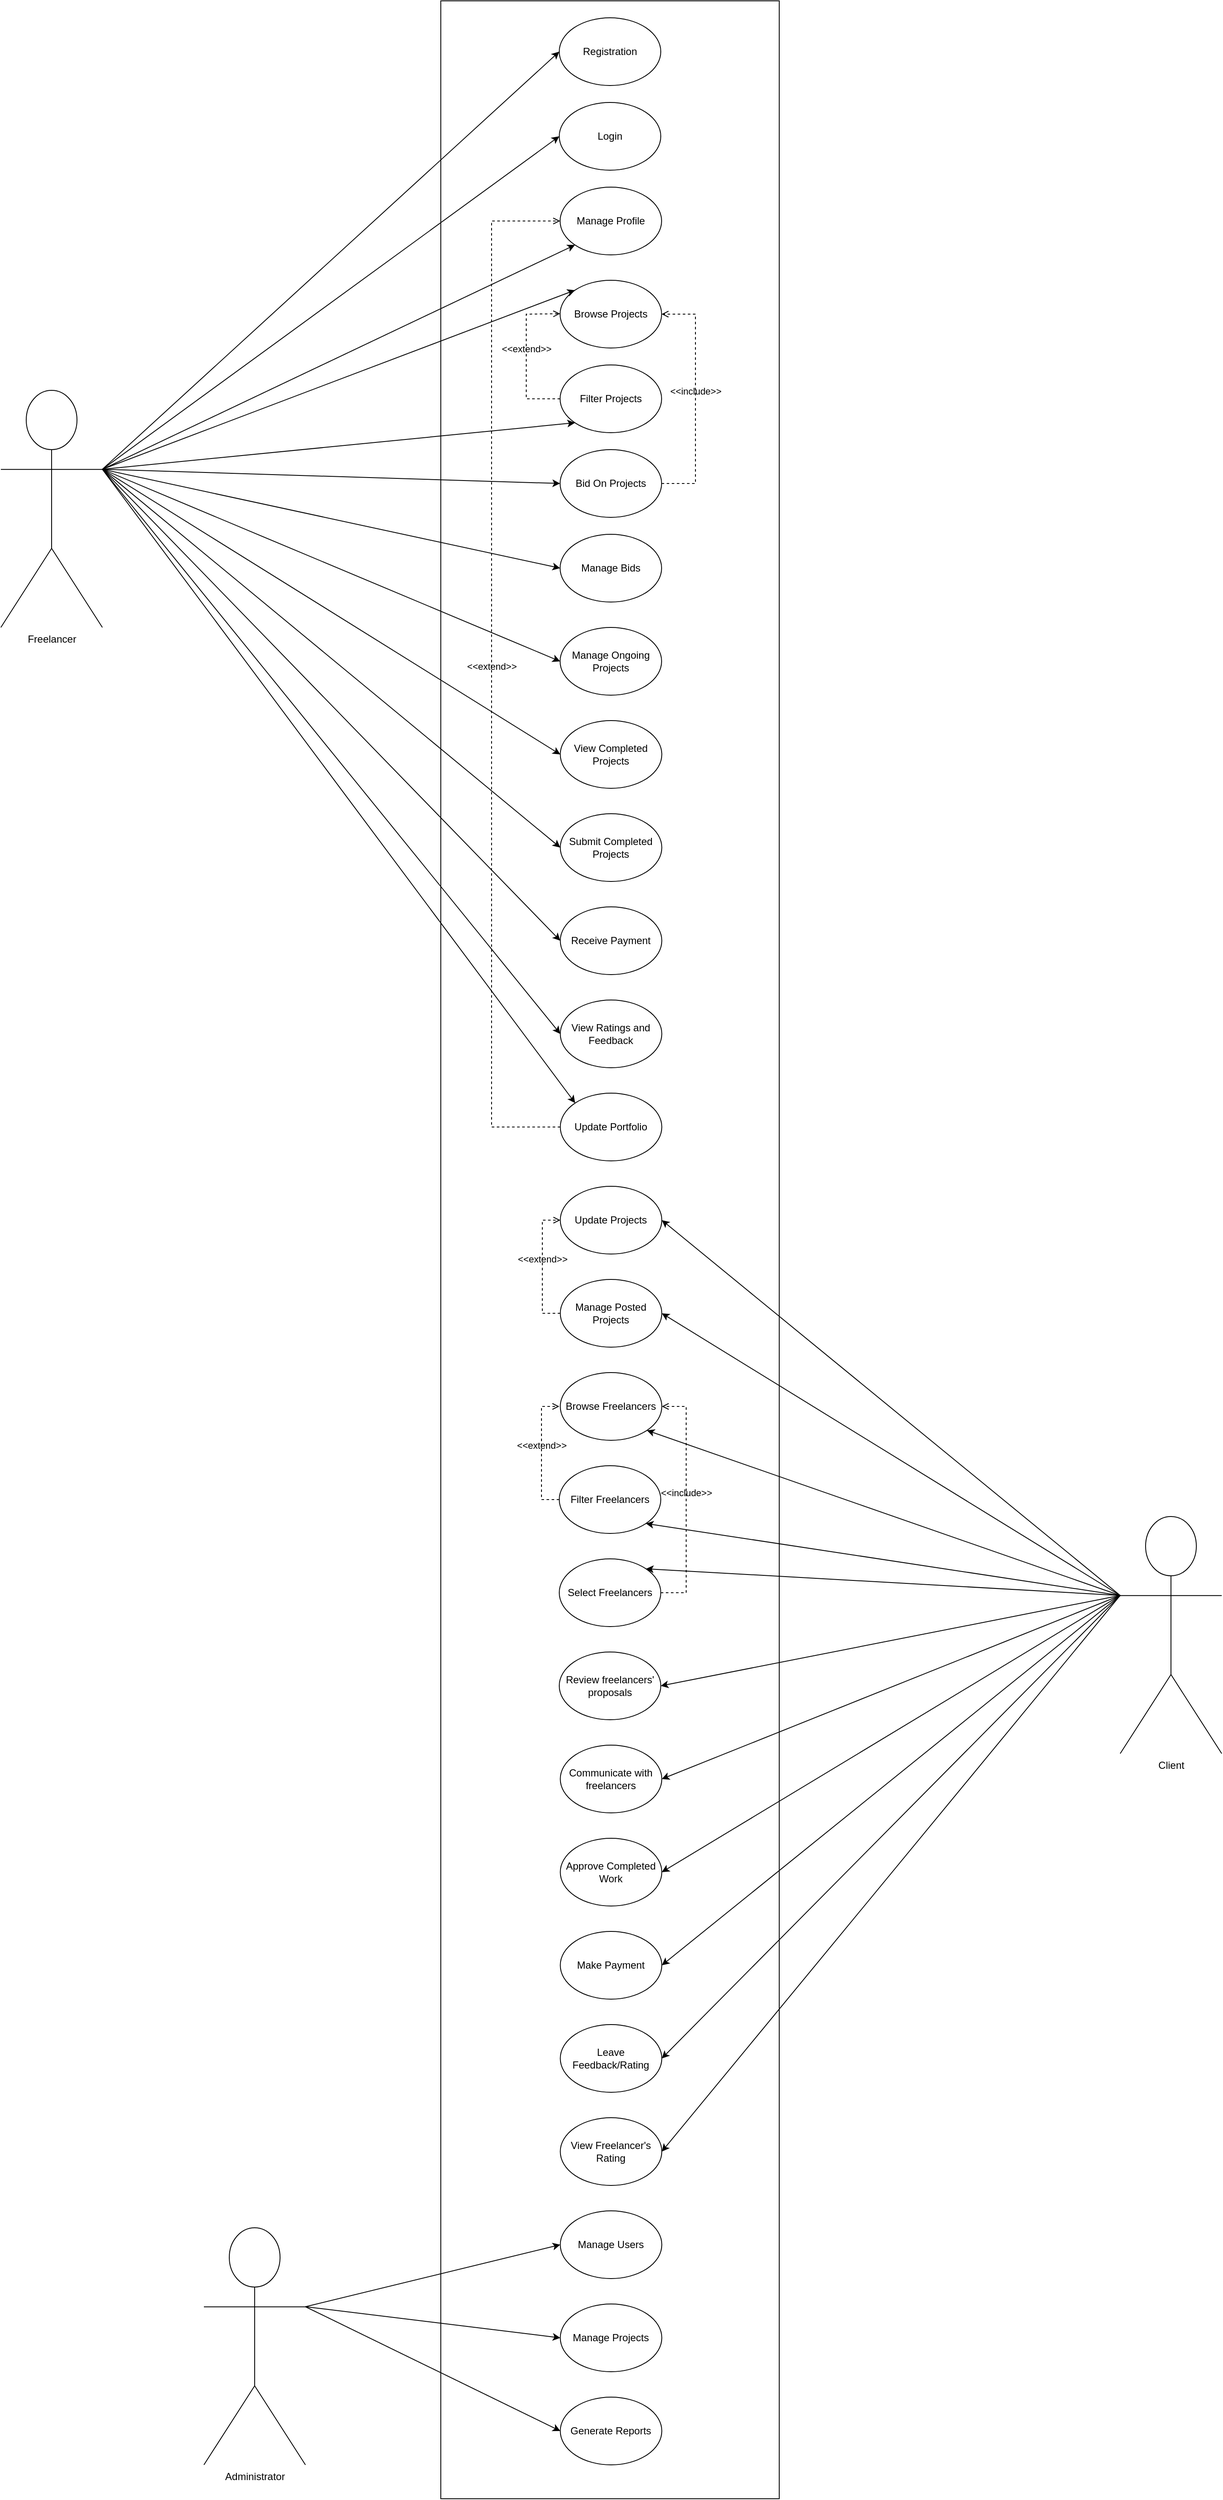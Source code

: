 <mxfile version="24.7.16">
  <diagram name="Page-1" id="oeZqWXinHDKg7icZBTzm">
    <mxGraphModel dx="2385" dy="1275" grid="1" gridSize="10" guides="1" tooltips="1" connect="1" arrows="1" fold="1" page="0" pageScale="1" pageWidth="850" pageHeight="1100" math="0" shadow="0">
      <root>
        <mxCell id="0" />
        <mxCell id="1" parent="0" />
        <mxCell id="S6WGJwwI-2qXbm39gYA7-1" value="" style="rounded=0;whiteSpace=wrap;html=1;" parent="1" vertex="1">
          <mxGeometry x="360" y="-30" width="400" height="2950" as="geometry" />
        </mxCell>
        <mxCell id="S6WGJwwI-2qXbm39gYA7-2" value="Login" style="ellipse;whiteSpace=wrap;html=1;" parent="1" vertex="1">
          <mxGeometry x="500" y="90" width="120" height="80" as="geometry" />
        </mxCell>
        <mxCell id="S6WGJwwI-2qXbm39gYA7-11" value="Manage Profile" style="ellipse;whiteSpace=wrap;html=1;" parent="1" vertex="1">
          <mxGeometry x="500.98" y="190" width="120" height="80" as="geometry" />
        </mxCell>
        <mxCell id="S6WGJwwI-2qXbm39gYA7-21" value="Browse Projects" style="ellipse;whiteSpace=wrap;html=1;" parent="1" vertex="1">
          <mxGeometry x="500.98" y="300" width="120" height="80" as="geometry" />
        </mxCell>
        <mxCell id="S6WGJwwI-2qXbm39gYA7-22" value="Filter Projects" style="ellipse;whiteSpace=wrap;html=1;" parent="1" vertex="1">
          <mxGeometry x="500.98" y="400" width="120" height="80" as="geometry" />
        </mxCell>
        <mxCell id="S6WGJwwI-2qXbm39gYA7-24" value="&amp;lt;&amp;lt;extend&amp;gt;&amp;gt;" style="html=1;verticalAlign=bottom;labelBackgroundColor=none;endArrow=open;endFill=0;dashed=1;rounded=0;exitX=0;exitY=0.5;exitDx=0;exitDy=0;" parent="1" source="S6WGJwwI-2qXbm39gYA7-22" edge="1">
          <mxGeometry width="160" relative="1" as="geometry">
            <mxPoint x="340.98" y="339.52" as="sourcePoint" />
            <mxPoint x="500.98" y="339.52" as="targetPoint" />
            <Array as="points">
              <mxPoint x="460.98" y="440" />
              <mxPoint x="460.98" y="390" />
              <mxPoint x="460.98" y="340" />
            </Array>
          </mxGeometry>
        </mxCell>
        <mxCell id="S6WGJwwI-2qXbm39gYA7-25" value="Bid On Projects" style="ellipse;whiteSpace=wrap;html=1;" parent="1" vertex="1">
          <mxGeometry x="500.98" y="500" width="120" height="80" as="geometry" />
        </mxCell>
        <mxCell id="S6WGJwwI-2qXbm39gYA7-27" value="Manage Bids" style="ellipse;whiteSpace=wrap;html=1;" parent="1" vertex="1">
          <mxGeometry x="500.98" y="600" width="120" height="80" as="geometry" />
        </mxCell>
        <mxCell id="S6WGJwwI-2qXbm39gYA7-29" value="Manage Ongoing Projects" style="ellipse;whiteSpace=wrap;html=1;" parent="1" vertex="1">
          <mxGeometry x="500.98" y="710" width="120" height="80" as="geometry" />
        </mxCell>
        <mxCell id="S6WGJwwI-2qXbm39gYA7-49" value="View Completed Projects" style="ellipse;whiteSpace=wrap;html=1;" parent="1" vertex="1">
          <mxGeometry x="501.22" y="820" width="120" height="80" as="geometry" />
        </mxCell>
        <mxCell id="S6WGJwwI-2qXbm39gYA7-50" value="Submit Completed Projects" style="ellipse;whiteSpace=wrap;html=1;" parent="1" vertex="1">
          <mxGeometry x="501.22" y="930" width="120" height="80" as="geometry" />
        </mxCell>
        <mxCell id="S6WGJwwI-2qXbm39gYA7-51" value="Receive Payment" style="ellipse;whiteSpace=wrap;html=1;" parent="1" vertex="1">
          <mxGeometry x="501.22" y="1040" width="120" height="80" as="geometry" />
        </mxCell>
        <mxCell id="S6WGJwwI-2qXbm39gYA7-52" value="View Ratings and Feedback" style="ellipse;whiteSpace=wrap;html=1;" parent="1" vertex="1">
          <mxGeometry x="501.22" y="1150" width="120" height="80" as="geometry" />
        </mxCell>
        <mxCell id="S6WGJwwI-2qXbm39gYA7-53" value="Update Portfolio" style="ellipse;whiteSpace=wrap;html=1;" parent="1" vertex="1">
          <mxGeometry x="501.22" y="1260" width="120" height="80" as="geometry" />
        </mxCell>
        <mxCell id="S6WGJwwI-2qXbm39gYA7-54" value="&amp;lt;&amp;lt;include&amp;gt;&amp;gt;" style="html=1;verticalAlign=bottom;labelBackgroundColor=none;endArrow=open;endFill=0;dashed=1;rounded=0;exitX=1;exitY=0.5;exitDx=0;exitDy=0;entryX=1;entryY=0.5;entryDx=0;entryDy=0;" parent="1" source="S6WGJwwI-2qXbm39gYA7-25" target="S6WGJwwI-2qXbm39gYA7-21" edge="1">
          <mxGeometry width="160" relative="1" as="geometry">
            <mxPoint x="770.98" y="370" as="sourcePoint" />
            <mxPoint x="930.98" y="370" as="targetPoint" />
            <Array as="points">
              <mxPoint x="660.98" y="540" />
              <mxPoint x="660.98" y="450" />
              <mxPoint x="660.98" y="340" />
            </Array>
          </mxGeometry>
        </mxCell>
        <mxCell id="S6WGJwwI-2qXbm39gYA7-55" value="&amp;lt;&amp;lt;extend&amp;gt;&amp;gt;" style="html=1;verticalAlign=bottom;labelBackgroundColor=none;endArrow=open;endFill=0;dashed=1;rounded=0;entryX=0;entryY=0.5;entryDx=0;entryDy=0;exitX=0;exitY=0.5;exitDx=0;exitDy=0;" parent="1" source="S6WGJwwI-2qXbm39gYA7-53" target="S6WGJwwI-2qXbm39gYA7-11" edge="1">
          <mxGeometry width="160" relative="1" as="geometry">
            <mxPoint x="160" y="940" as="sourcePoint" />
            <mxPoint x="210" y="520" as="targetPoint" />
            <Array as="points">
              <mxPoint x="420" y="1300" />
              <mxPoint x="420" y="770" />
              <mxPoint x="420" y="230" />
            </Array>
          </mxGeometry>
        </mxCell>
        <mxCell id="S6WGJwwI-2qXbm39gYA7-56" value="Update Projects" style="ellipse;whiteSpace=wrap;html=1;" parent="1" vertex="1">
          <mxGeometry x="501.22" y="1370" width="120" height="80" as="geometry" />
        </mxCell>
        <mxCell id="S6WGJwwI-2qXbm39gYA7-57" value="Manage Posted Projects" style="ellipse;whiteSpace=wrap;html=1;" parent="1" vertex="1">
          <mxGeometry x="501.22" y="1480" width="120" height="80" as="geometry" />
        </mxCell>
        <mxCell id="S6WGJwwI-2qXbm39gYA7-58" value="&amp;lt;&amp;lt;extend&amp;gt;&amp;gt;" style="html=1;verticalAlign=bottom;labelBackgroundColor=none;endArrow=open;endFill=0;dashed=1;rounded=0;entryX=0;entryY=0.5;entryDx=0;entryDy=0;exitX=0;exitY=0.5;exitDx=0;exitDy=0;" parent="1" source="S6WGJwwI-2qXbm39gYA7-57" target="S6WGJwwI-2qXbm39gYA7-56" edge="1">
          <mxGeometry width="160" relative="1" as="geometry">
            <mxPoint x="501" y="1510" as="sourcePoint" />
            <mxPoint x="630" y="1510" as="targetPoint" />
            <Array as="points">
              <mxPoint x="480" y="1520" />
              <mxPoint x="480" y="1470" />
              <mxPoint x="480" y="1410" />
            </Array>
          </mxGeometry>
        </mxCell>
        <mxCell id="S6WGJwwI-2qXbm39gYA7-59" value="Browse Freelancers" style="ellipse;whiteSpace=wrap;html=1;" parent="1" vertex="1">
          <mxGeometry x="501.22" y="1590" width="120" height="80" as="geometry" />
        </mxCell>
        <mxCell id="S6WGJwwI-2qXbm39gYA7-60" value="Filter Freelancers" style="ellipse;whiteSpace=wrap;html=1;" parent="1" vertex="1">
          <mxGeometry x="500" y="1700" width="120" height="80" as="geometry" />
        </mxCell>
        <mxCell id="S6WGJwwI-2qXbm39gYA7-62" value="&amp;lt;&amp;lt;extend&amp;gt;&amp;gt;" style="html=1;verticalAlign=bottom;labelBackgroundColor=none;endArrow=open;endFill=0;dashed=1;rounded=0;entryX=0;entryY=0.5;entryDx=0;entryDy=0;exitX=0;exitY=0.5;exitDx=0;exitDy=0;" parent="1" edge="1">
          <mxGeometry width="160" relative="1" as="geometry">
            <mxPoint x="500" y="1740" as="sourcePoint" />
            <mxPoint x="500" y="1630" as="targetPoint" />
            <Array as="points">
              <mxPoint x="479" y="1740" />
              <mxPoint x="479" y="1690" />
              <mxPoint x="479" y="1630" />
            </Array>
          </mxGeometry>
        </mxCell>
        <mxCell id="S6WGJwwI-2qXbm39gYA7-63" value="Select Freelancers" style="ellipse;whiteSpace=wrap;html=1;" parent="1" vertex="1">
          <mxGeometry x="500" y="1810" width="120" height="80" as="geometry" />
        </mxCell>
        <mxCell id="S6WGJwwI-2qXbm39gYA7-65" value="&amp;lt;&amp;lt;include&amp;gt;&amp;gt;" style="html=1;verticalAlign=bottom;labelBackgroundColor=none;endArrow=open;endFill=0;dashed=1;rounded=0;exitX=1;exitY=0.5;exitDx=0;exitDy=0;entryX=1;entryY=0.5;entryDx=0;entryDy=0;" parent="1" source="S6WGJwwI-2qXbm39gYA7-63" target="S6WGJwwI-2qXbm39gYA7-59" edge="1">
          <mxGeometry width="160" relative="1" as="geometry">
            <mxPoint x="840" y="1660" as="sourcePoint" />
            <mxPoint x="1000" y="1660" as="targetPoint" />
            <Array as="points">
              <mxPoint x="650" y="1850" />
              <mxPoint x="650" y="1740" />
              <mxPoint x="650" y="1630" />
            </Array>
          </mxGeometry>
        </mxCell>
        <mxCell id="S6WGJwwI-2qXbm39gYA7-66" value="Review freelancers&#39; proposals" style="ellipse;whiteSpace=wrap;html=1;" parent="1" vertex="1">
          <mxGeometry x="500" y="1920" width="120" height="80" as="geometry" />
        </mxCell>
        <mxCell id="S6WGJwwI-2qXbm39gYA7-67" value="Communicate with freelancers" style="ellipse;whiteSpace=wrap;html=1;" parent="1" vertex="1">
          <mxGeometry x="501.22" y="2030" width="120" height="80" as="geometry" />
        </mxCell>
        <mxCell id="S6WGJwwI-2qXbm39gYA7-68" value="Approve Completed Work" style="ellipse;whiteSpace=wrap;html=1;" parent="1" vertex="1">
          <mxGeometry x="501.22" y="2140" width="120" height="80" as="geometry" />
        </mxCell>
        <mxCell id="S6WGJwwI-2qXbm39gYA7-69" value="Make Payment" style="ellipse;whiteSpace=wrap;html=1;" parent="1" vertex="1">
          <mxGeometry x="501.22" y="2250" width="120" height="80" as="geometry" />
        </mxCell>
        <mxCell id="S6WGJwwI-2qXbm39gYA7-70" value="Leave Feedback/Rating" style="ellipse;whiteSpace=wrap;html=1;" parent="1" vertex="1">
          <mxGeometry x="501.22" y="2360" width="120" height="80" as="geometry" />
        </mxCell>
        <mxCell id="S6WGJwwI-2qXbm39gYA7-71" value="View Freelancer&#39;s Rating" style="ellipse;whiteSpace=wrap;html=1;" parent="1" vertex="1">
          <mxGeometry x="501.22" y="2470" width="120" height="80" as="geometry" />
        </mxCell>
        <mxCell id="S6WGJwwI-2qXbm39gYA7-72" value="Manage Users" style="ellipse;whiteSpace=wrap;html=1;" parent="1" vertex="1">
          <mxGeometry x="501.22" y="2580" width="120" height="80" as="geometry" />
        </mxCell>
        <mxCell id="S6WGJwwI-2qXbm39gYA7-73" value="Manage Projects" style="ellipse;whiteSpace=wrap;html=1;" parent="1" vertex="1">
          <mxGeometry x="501.22" y="2690" width="120" height="80" as="geometry" />
        </mxCell>
        <mxCell id="S6WGJwwI-2qXbm39gYA7-74" value="Generate Reports" style="ellipse;whiteSpace=wrap;html=1;" parent="1" vertex="1">
          <mxGeometry x="501.22" y="2800" width="120" height="80" as="geometry" />
        </mxCell>
        <mxCell id="S6WGJwwI-2qXbm39gYA7-75" value="Registration" style="ellipse;whiteSpace=wrap;html=1;" parent="1" vertex="1">
          <mxGeometry x="500" y="-10" width="120" height="80" as="geometry" />
        </mxCell>
        <mxCell id="S6WGJwwI-2qXbm39gYA7-76" value="Administrator" style="shape=umlActor;verticalLabelPosition=bottom;verticalAlign=top;html=1;" parent="1" vertex="1">
          <mxGeometry x="80" y="2600" width="120" height="280" as="geometry" />
        </mxCell>
        <mxCell id="S6WGJwwI-2qXbm39gYA7-79" value="" style="endArrow=classic;html=1;rounded=0;exitX=1;exitY=0.333;exitDx=0;exitDy=0;exitPerimeter=0;entryX=0;entryY=0.5;entryDx=0;entryDy=0;" parent="1" source="S6WGJwwI-2qXbm39gYA7-76" target="S6WGJwwI-2qXbm39gYA7-72" edge="1">
          <mxGeometry width="50" height="50" relative="1" as="geometry">
            <mxPoint x="270" y="2750" as="sourcePoint" />
            <mxPoint x="320" y="2700" as="targetPoint" />
          </mxGeometry>
        </mxCell>
        <mxCell id="S6WGJwwI-2qXbm39gYA7-80" value="" style="endArrow=classic;html=1;rounded=0;exitX=1;exitY=0.333;exitDx=0;exitDy=0;exitPerimeter=0;entryX=0;entryY=0.5;entryDx=0;entryDy=0;" parent="1" source="S6WGJwwI-2qXbm39gYA7-76" target="S6WGJwwI-2qXbm39gYA7-73" edge="1">
          <mxGeometry width="50" height="50" relative="1" as="geometry">
            <mxPoint x="200" y="2690" as="sourcePoint" />
            <mxPoint x="320" y="2700" as="targetPoint" />
          </mxGeometry>
        </mxCell>
        <mxCell id="S6WGJwwI-2qXbm39gYA7-81" value="" style="endArrow=classic;html=1;rounded=0;entryX=0;entryY=0.5;entryDx=0;entryDy=0;exitX=1;exitY=0.333;exitDx=0;exitDy=0;exitPerimeter=0;" parent="1" source="S6WGJwwI-2qXbm39gYA7-76" target="S6WGJwwI-2qXbm39gYA7-74" edge="1">
          <mxGeometry width="50" height="50" relative="1" as="geometry">
            <mxPoint x="200" y="2690" as="sourcePoint" />
            <mxPoint x="280" y="2720" as="targetPoint" />
          </mxGeometry>
        </mxCell>
        <mxCell id="S6WGJwwI-2qXbm39gYA7-84" value="Freelancer" style="shape=umlActor;verticalLabelPosition=bottom;verticalAlign=top;html=1;" parent="1" vertex="1">
          <mxGeometry x="-160" y="430" width="120" height="280" as="geometry" />
        </mxCell>
        <mxCell id="S6WGJwwI-2qXbm39gYA7-87" value="" style="endArrow=classic;html=1;rounded=0;exitX=1;exitY=0.333;exitDx=0;exitDy=0;exitPerimeter=0;entryX=0;entryY=0.5;entryDx=0;entryDy=0;" parent="1" source="S6WGJwwI-2qXbm39gYA7-84" target="S6WGJwwI-2qXbm39gYA7-75" edge="1">
          <mxGeometry width="50" height="50" relative="1" as="geometry">
            <mxPoint x="410" y="300" as="sourcePoint" />
            <mxPoint x="460" y="250" as="targetPoint" />
          </mxGeometry>
        </mxCell>
        <mxCell id="S6WGJwwI-2qXbm39gYA7-88" value="" style="endArrow=classic;html=1;rounded=0;exitX=1;exitY=0.333;exitDx=0;exitDy=0;exitPerimeter=0;entryX=0;entryY=0.5;entryDx=0;entryDy=0;" parent="1" source="S6WGJwwI-2qXbm39gYA7-84" target="S6WGJwwI-2qXbm39gYA7-2" edge="1">
          <mxGeometry width="50" height="50" relative="1" as="geometry">
            <mxPoint x="190" y="430" as="sourcePoint" />
            <mxPoint x="240" y="380" as="targetPoint" />
          </mxGeometry>
        </mxCell>
        <mxCell id="S6WGJwwI-2qXbm39gYA7-89" value="" style="endArrow=classic;html=1;rounded=0;exitX=1;exitY=0.333;exitDx=0;exitDy=0;exitPerimeter=0;entryX=0;entryY=1;entryDx=0;entryDy=0;" parent="1" source="S6WGJwwI-2qXbm39gYA7-84" target="S6WGJwwI-2qXbm39gYA7-11" edge="1">
          <mxGeometry width="50" height="50" relative="1" as="geometry">
            <mxPoint x="190" y="560" as="sourcePoint" />
            <mxPoint x="500" y="230" as="targetPoint" />
          </mxGeometry>
        </mxCell>
        <mxCell id="S6WGJwwI-2qXbm39gYA7-90" value="" style="endArrow=classic;html=1;rounded=0;exitX=1;exitY=0.333;exitDx=0;exitDy=0;exitPerimeter=0;entryX=0;entryY=0;entryDx=0;entryDy=0;" parent="1" source="S6WGJwwI-2qXbm39gYA7-84" target="S6WGJwwI-2qXbm39gYA7-21" edge="1">
          <mxGeometry width="50" height="50" relative="1" as="geometry">
            <mxPoint x="270" y="560" as="sourcePoint" />
            <mxPoint x="320" y="510" as="targetPoint" />
          </mxGeometry>
        </mxCell>
        <mxCell id="S6WGJwwI-2qXbm39gYA7-91" value="" style="endArrow=classic;html=1;rounded=0;exitX=1;exitY=0.333;exitDx=0;exitDy=0;exitPerimeter=0;entryX=0;entryY=1;entryDx=0;entryDy=0;" parent="1" source="S6WGJwwI-2qXbm39gYA7-84" target="S6WGJwwI-2qXbm39gYA7-22" edge="1">
          <mxGeometry width="50" height="50" relative="1" as="geometry">
            <mxPoint x="270" y="630" as="sourcePoint" />
            <mxPoint x="320" y="580" as="targetPoint" />
          </mxGeometry>
        </mxCell>
        <mxCell id="S6WGJwwI-2qXbm39gYA7-92" value="" style="endArrow=classic;html=1;rounded=0;exitX=1;exitY=0.333;exitDx=0;exitDy=0;exitPerimeter=0;entryX=0;entryY=0.5;entryDx=0;entryDy=0;" parent="1" source="S6WGJwwI-2qXbm39gYA7-84" target="S6WGJwwI-2qXbm39gYA7-25" edge="1">
          <mxGeometry width="50" height="50" relative="1" as="geometry">
            <mxPoint x="290" y="780" as="sourcePoint" />
            <mxPoint x="340" y="730" as="targetPoint" />
          </mxGeometry>
        </mxCell>
        <mxCell id="S6WGJwwI-2qXbm39gYA7-93" value="" style="endArrow=classic;html=1;rounded=0;exitX=1;exitY=0.333;exitDx=0;exitDy=0;exitPerimeter=0;entryX=0;entryY=0.5;entryDx=0;entryDy=0;" parent="1" source="S6WGJwwI-2qXbm39gYA7-84" target="S6WGJwwI-2qXbm39gYA7-27" edge="1">
          <mxGeometry width="50" height="50" relative="1" as="geometry">
            <mxPoint x="400" y="890" as="sourcePoint" />
            <mxPoint x="450" y="840" as="targetPoint" />
          </mxGeometry>
        </mxCell>
        <mxCell id="S6WGJwwI-2qXbm39gYA7-94" value="" style="endArrow=classic;html=1;rounded=0;exitX=1;exitY=0.333;exitDx=0;exitDy=0;exitPerimeter=0;entryX=0;entryY=0.5;entryDx=0;entryDy=0;" parent="1" source="S6WGJwwI-2qXbm39gYA7-84" target="S6WGJwwI-2qXbm39gYA7-29" edge="1">
          <mxGeometry width="50" height="50" relative="1" as="geometry">
            <mxPoint x="370" y="730" as="sourcePoint" />
            <mxPoint x="420" y="680" as="targetPoint" />
          </mxGeometry>
        </mxCell>
        <mxCell id="S6WGJwwI-2qXbm39gYA7-95" value="" style="endArrow=classic;html=1;rounded=0;exitX=1;exitY=0.333;exitDx=0;exitDy=0;exitPerimeter=0;entryX=0;entryY=0.5;entryDx=0;entryDy=0;" parent="1" source="S6WGJwwI-2qXbm39gYA7-84" target="S6WGJwwI-2qXbm39gYA7-49" edge="1">
          <mxGeometry width="50" height="50" relative="1" as="geometry">
            <mxPoint x="370" y="870" as="sourcePoint" />
            <mxPoint x="420" y="820" as="targetPoint" />
          </mxGeometry>
        </mxCell>
        <mxCell id="S6WGJwwI-2qXbm39gYA7-96" value="" style="endArrow=classic;html=1;rounded=0;exitX=1;exitY=0.333;exitDx=0;exitDy=0;exitPerimeter=0;entryX=0;entryY=0.5;entryDx=0;entryDy=0;" parent="1" source="S6WGJwwI-2qXbm39gYA7-84" target="S6WGJwwI-2qXbm39gYA7-50" edge="1">
          <mxGeometry width="50" height="50" relative="1" as="geometry">
            <mxPoint x="370" y="1120" as="sourcePoint" />
            <mxPoint x="420" y="1070" as="targetPoint" />
          </mxGeometry>
        </mxCell>
        <mxCell id="S6WGJwwI-2qXbm39gYA7-97" value="" style="endArrow=classic;html=1;rounded=0;exitX=1;exitY=0.333;exitDx=0;exitDy=0;exitPerimeter=0;entryX=0;entryY=0.5;entryDx=0;entryDy=0;" parent="1" source="S6WGJwwI-2qXbm39gYA7-84" target="S6WGJwwI-2qXbm39gYA7-51" edge="1">
          <mxGeometry width="50" height="50" relative="1" as="geometry">
            <mxPoint x="320" y="900" as="sourcePoint" />
            <mxPoint x="370" y="850" as="targetPoint" />
          </mxGeometry>
        </mxCell>
        <mxCell id="S6WGJwwI-2qXbm39gYA7-98" value="" style="endArrow=classic;html=1;rounded=0;entryX=0;entryY=0.5;entryDx=0;entryDy=0;exitX=1;exitY=0.333;exitDx=0;exitDy=0;exitPerimeter=0;" parent="1" source="S6WGJwwI-2qXbm39gYA7-84" target="S6WGJwwI-2qXbm39gYA7-52" edge="1">
          <mxGeometry width="50" height="50" relative="1" as="geometry">
            <mxPoint x="-100" y="570" as="sourcePoint" />
            <mxPoint x="370" y="850" as="targetPoint" />
          </mxGeometry>
        </mxCell>
        <mxCell id="S6WGJwwI-2qXbm39gYA7-99" value="" style="endArrow=classic;html=1;rounded=0;exitX=1;exitY=0.333;exitDx=0;exitDy=0;exitPerimeter=0;entryX=0;entryY=0;entryDx=0;entryDy=0;" parent="1" source="S6WGJwwI-2qXbm39gYA7-84" target="S6WGJwwI-2qXbm39gYA7-53" edge="1">
          <mxGeometry width="50" height="50" relative="1" as="geometry">
            <mxPoint x="320" y="1060" as="sourcePoint" />
            <mxPoint x="370" y="1010" as="targetPoint" />
          </mxGeometry>
        </mxCell>
        <mxCell id="S6WGJwwI-2qXbm39gYA7-100" value="Client" style="shape=umlActor;verticalLabelPosition=bottom;verticalAlign=top;html=1;" parent="1" vertex="1">
          <mxGeometry x="1163" y="1760" width="120" height="280" as="geometry" />
        </mxCell>
        <mxCell id="S6WGJwwI-2qXbm39gYA7-101" value="" style="endArrow=classic;html=1;rounded=0;entryX=1;entryY=0.5;entryDx=0;entryDy=0;exitX=0;exitY=0.333;exitDx=0;exitDy=0;exitPerimeter=0;" parent="1" source="S6WGJwwI-2qXbm39gYA7-100" target="S6WGJwwI-2qXbm39gYA7-56" edge="1">
          <mxGeometry width="50" height="50" relative="1" as="geometry">
            <mxPoint x="910" y="1660" as="sourcePoint" />
            <mxPoint x="960" y="1610" as="targetPoint" />
          </mxGeometry>
        </mxCell>
        <mxCell id="S6WGJwwI-2qXbm39gYA7-102" value="" style="endArrow=classic;html=1;rounded=0;entryX=1;entryY=0.5;entryDx=0;entryDy=0;exitX=0;exitY=0.333;exitDx=0;exitDy=0;exitPerimeter=0;" parent="1" source="S6WGJwwI-2qXbm39gYA7-100" target="S6WGJwwI-2qXbm39gYA7-57" edge="1">
          <mxGeometry width="50" height="50" relative="1" as="geometry">
            <mxPoint x="910" y="1780" as="sourcePoint" />
            <mxPoint x="960" y="1730" as="targetPoint" />
          </mxGeometry>
        </mxCell>
        <mxCell id="S6WGJwwI-2qXbm39gYA7-103" value="" style="endArrow=classic;html=1;rounded=0;exitX=0;exitY=0.333;exitDx=0;exitDy=0;exitPerimeter=0;entryX=1;entryY=1;entryDx=0;entryDy=0;" parent="1" source="S6WGJwwI-2qXbm39gYA7-100" target="S6WGJwwI-2qXbm39gYA7-59" edge="1">
          <mxGeometry width="50" height="50" relative="1" as="geometry">
            <mxPoint x="910" y="1780" as="sourcePoint" />
            <mxPoint x="960" y="1730" as="targetPoint" />
          </mxGeometry>
        </mxCell>
        <mxCell id="S6WGJwwI-2qXbm39gYA7-104" value="" style="endArrow=classic;html=1;rounded=0;entryX=1;entryY=1;entryDx=0;entryDy=0;exitX=0;exitY=0.333;exitDx=0;exitDy=0;exitPerimeter=0;" parent="1" source="S6WGJwwI-2qXbm39gYA7-100" target="S6WGJwwI-2qXbm39gYA7-60" edge="1">
          <mxGeometry width="50" height="50" relative="1" as="geometry">
            <mxPoint x="910" y="2040" as="sourcePoint" />
            <mxPoint x="960" y="1990" as="targetPoint" />
          </mxGeometry>
        </mxCell>
        <mxCell id="S6WGJwwI-2qXbm39gYA7-105" value="" style="endArrow=classic;html=1;rounded=0;entryX=1;entryY=0;entryDx=0;entryDy=0;exitX=0;exitY=0.333;exitDx=0;exitDy=0;exitPerimeter=0;" parent="1" source="S6WGJwwI-2qXbm39gYA7-100" target="S6WGJwwI-2qXbm39gYA7-63" edge="1">
          <mxGeometry width="50" height="50" relative="1" as="geometry">
            <mxPoint x="910" y="2040" as="sourcePoint" />
            <mxPoint x="960" y="1990" as="targetPoint" />
          </mxGeometry>
        </mxCell>
        <mxCell id="S6WGJwwI-2qXbm39gYA7-106" value="" style="endArrow=classic;html=1;rounded=0;entryX=1;entryY=0.5;entryDx=0;entryDy=0;exitX=0;exitY=0.333;exitDx=0;exitDy=0;exitPerimeter=0;" parent="1" source="S6WGJwwI-2qXbm39gYA7-100" target="S6WGJwwI-2qXbm39gYA7-66" edge="1">
          <mxGeometry width="50" height="50" relative="1" as="geometry">
            <mxPoint x="910" y="2040" as="sourcePoint" />
            <mxPoint x="960" y="1990" as="targetPoint" />
          </mxGeometry>
        </mxCell>
        <mxCell id="S6WGJwwI-2qXbm39gYA7-107" value="" style="endArrow=classic;html=1;rounded=0;entryX=1;entryY=0.5;entryDx=0;entryDy=0;exitX=0;exitY=0.333;exitDx=0;exitDy=0;exitPerimeter=0;" parent="1" source="S6WGJwwI-2qXbm39gYA7-100" target="S6WGJwwI-2qXbm39gYA7-67" edge="1">
          <mxGeometry width="50" height="50" relative="1" as="geometry">
            <mxPoint x="910" y="2040" as="sourcePoint" />
            <mxPoint x="960" y="1990" as="targetPoint" />
          </mxGeometry>
        </mxCell>
        <mxCell id="S6WGJwwI-2qXbm39gYA7-108" value="" style="endArrow=classic;html=1;rounded=0;entryX=1;entryY=0.5;entryDx=0;entryDy=0;exitX=0;exitY=0.333;exitDx=0;exitDy=0;exitPerimeter=0;" parent="1" source="S6WGJwwI-2qXbm39gYA7-100" target="S6WGJwwI-2qXbm39gYA7-68" edge="1">
          <mxGeometry width="50" height="50" relative="1" as="geometry">
            <mxPoint x="910" y="2290" as="sourcePoint" />
            <mxPoint x="960" y="2240" as="targetPoint" />
          </mxGeometry>
        </mxCell>
        <mxCell id="S6WGJwwI-2qXbm39gYA7-109" value="" style="endArrow=classic;html=1;rounded=0;entryX=1;entryY=0.5;entryDx=0;entryDy=0;exitX=0;exitY=0.333;exitDx=0;exitDy=0;exitPerimeter=0;" parent="1" source="S6WGJwwI-2qXbm39gYA7-100" target="S6WGJwwI-2qXbm39gYA7-69" edge="1">
          <mxGeometry width="50" height="50" relative="1" as="geometry">
            <mxPoint x="910" y="2290" as="sourcePoint" />
            <mxPoint x="960" y="2240" as="targetPoint" />
          </mxGeometry>
        </mxCell>
        <mxCell id="S6WGJwwI-2qXbm39gYA7-110" value="" style="endArrow=classic;html=1;rounded=0;entryX=1;entryY=0.5;entryDx=0;entryDy=0;exitX=0;exitY=0.333;exitDx=0;exitDy=0;exitPerimeter=0;" parent="1" source="S6WGJwwI-2qXbm39gYA7-100" target="S6WGJwwI-2qXbm39gYA7-70" edge="1">
          <mxGeometry width="50" height="50" relative="1" as="geometry">
            <mxPoint x="910" y="2290" as="sourcePoint" />
            <mxPoint x="960" y="2240" as="targetPoint" />
          </mxGeometry>
        </mxCell>
        <mxCell id="S6WGJwwI-2qXbm39gYA7-111" value="" style="endArrow=classic;html=1;rounded=0;entryX=1;entryY=0.5;entryDx=0;entryDy=0;exitX=0;exitY=0.333;exitDx=0;exitDy=0;exitPerimeter=0;" parent="1" source="S6WGJwwI-2qXbm39gYA7-100" target="S6WGJwwI-2qXbm39gYA7-71" edge="1">
          <mxGeometry width="50" height="50" relative="1" as="geometry">
            <mxPoint x="910" y="2290" as="sourcePoint" />
            <mxPoint x="960" y="2240" as="targetPoint" />
          </mxGeometry>
        </mxCell>
      </root>
    </mxGraphModel>
  </diagram>
</mxfile>
